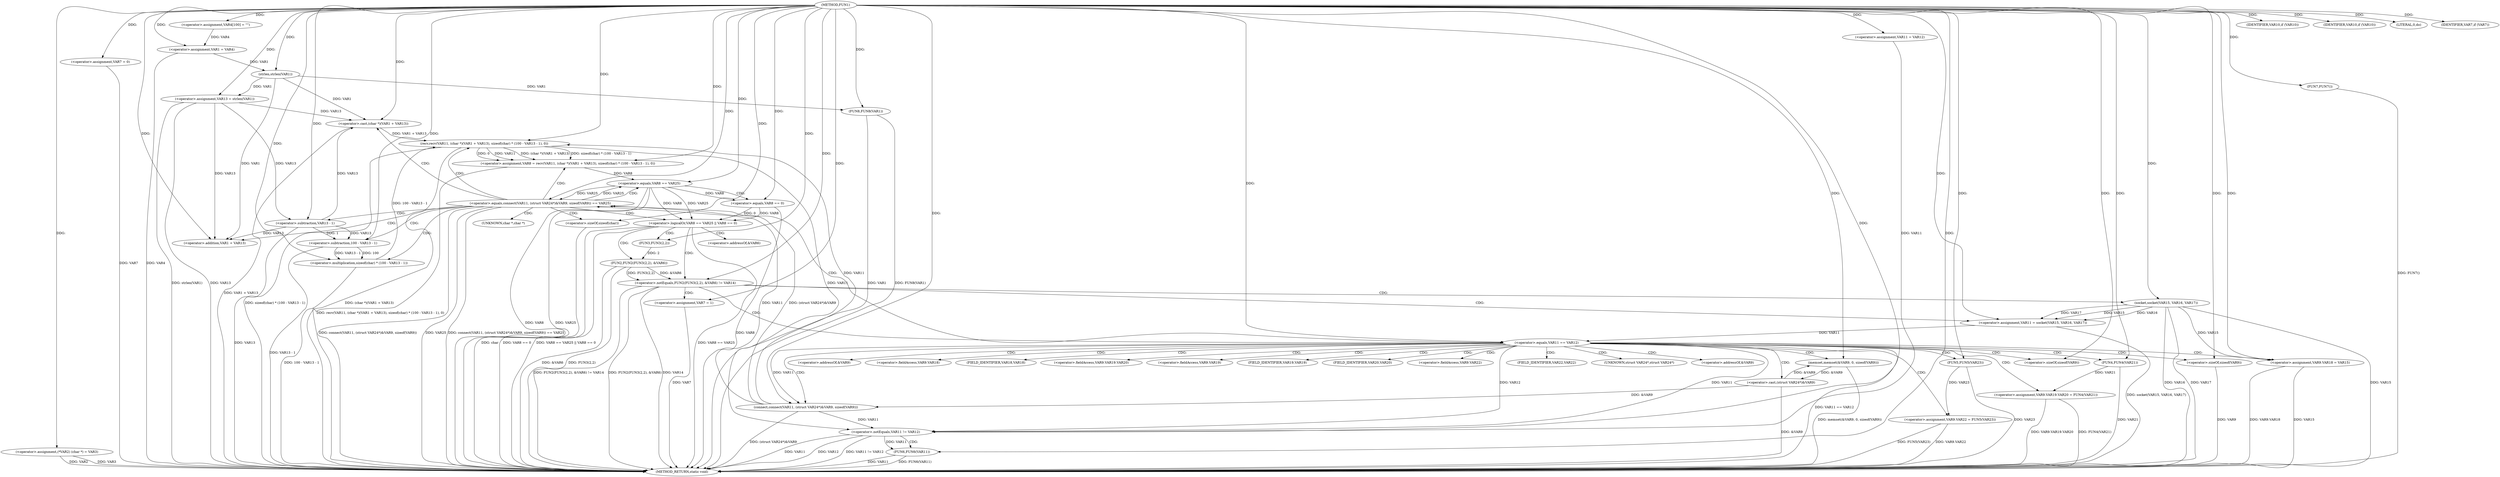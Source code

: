 digraph FUN1 {  
"1000100" [label = "(METHOD,FUN1)" ]
"1000246" [label = "(METHOD_RETURN,static void)" ]
"1000104" [label = "(<operator>.assignment,(*VAR2) (char *) = VAR3)" ]
"1000108" [label = "(<operator>.assignment,VAR4[100] = \"\")" ]
"1000111" [label = "(<operator>.assignment,VAR1 = VAR4)" ]
"1000117" [label = "(<operator>.assignment,VAR7 = 0)" ]
"1000124" [label = "(<operator>.assignment,VAR11 = VAR12)" ]
"1000128" [label = "(<operator>.assignment,VAR13 = strlen(VAR1))" ]
"1000130" [label = "(strlen,strlen(VAR1))" ]
"1000135" [label = "(<operator>.notEquals,FUN2(FUN3(2,2), &VAR6) != VAR14)" ]
"1000136" [label = "(FUN2,FUN2(FUN3(2,2), &VAR6))" ]
"1000137" [label = "(FUN3,FUN3(2,2))" ]
"1000145" [label = "(<operator>.assignment,VAR7 = 1)" ]
"1000148" [label = "(<operator>.assignment,VAR11 = socket(VAR15, VAR16, VAR17))" ]
"1000150" [label = "(socket,socket(VAR15, VAR16, VAR17))" ]
"1000155" [label = "(<operator>.equals,VAR11 == VAR12)" ]
"1000160" [label = "(memset,memset(&VAR9, 0, sizeof(VAR9)))" ]
"1000164" [label = "(<operator>.sizeOf,sizeof(VAR9))" ]
"1000166" [label = "(<operator>.assignment,VAR9.VAR18 = VAR15)" ]
"1000171" [label = "(<operator>.assignment,VAR9.VAR19.VAR20 = FUN4(VAR21))" ]
"1000177" [label = "(FUN4,FUN4(VAR21))" ]
"1000179" [label = "(<operator>.assignment,VAR9.VAR22 = FUN5(VAR23))" ]
"1000183" [label = "(FUN5,FUN5(VAR23))" ]
"1000186" [label = "(<operator>.equals,connect(VAR11, (struct VAR24*)&VAR9, sizeof(VAR9)) == VAR25)" ]
"1000187" [label = "(connect,connect(VAR11, (struct VAR24*)&VAR9, sizeof(VAR9)))" ]
"1000189" [label = "(<operator>.cast,(struct VAR24*)&VAR9)" ]
"1000193" [label = "(<operator>.sizeOf,sizeof(VAR9))" ]
"1000198" [label = "(<operator>.assignment,VAR8 = recv(VAR11, (char *)(VAR1 + VAR13), sizeof(char) * (100 - VAR13 - 1), 0))" ]
"1000200" [label = "(recv,recv(VAR11, (char *)(VAR1 + VAR13), sizeof(char) * (100 - VAR13 - 1), 0))" ]
"1000202" [label = "(<operator>.cast,(char *)(VAR1 + VAR13))" ]
"1000204" [label = "(<operator>.addition,VAR1 + VAR13)" ]
"1000207" [label = "(<operator>.multiplication,sizeof(char) * (100 - VAR13 - 1))" ]
"1000208" [label = "(<operator>.sizeOf,sizeof(char))" ]
"1000210" [label = "(<operator>.subtraction,100 - VAR13 - 1)" ]
"1000212" [label = "(<operator>.subtraction,VAR13 - 1)" ]
"1000217" [label = "(<operator>.logicalOr,VAR8 == VAR25 || VAR8 == 0)" ]
"1000218" [label = "(<operator>.equals,VAR8 == VAR25)" ]
"1000221" [label = "(<operator>.equals,VAR8 == 0)" ]
"1000227" [label = "(IDENTIFIER,VAR10,if (VAR10))" ]
"1000230" [label = "(IDENTIFIER,VAR10,if (VAR10))" ]
"1000232" [label = "(LITERAL,0,do)" ]
"1000234" [label = "(<operator>.notEquals,VAR11 != VAR12)" ]
"1000238" [label = "(FUN6,FUN6(VAR11))" ]
"1000241" [label = "(IDENTIFIER,VAR7,if (VAR7))" ]
"1000243" [label = "(FUN7,FUN7())" ]
"1000244" [label = "(FUN8,FUN8(VAR1))" ]
"1000140" [label = "(<operator>.addressOf,&VAR6)" ]
"1000161" [label = "(<operator>.addressOf,&VAR9)" ]
"1000167" [label = "(<operator>.fieldAccess,VAR9.VAR18)" ]
"1000169" [label = "(FIELD_IDENTIFIER,VAR18,VAR18)" ]
"1000172" [label = "(<operator>.fieldAccess,VAR9.VAR19.VAR20)" ]
"1000173" [label = "(<operator>.fieldAccess,VAR9.VAR19)" ]
"1000175" [label = "(FIELD_IDENTIFIER,VAR19,VAR19)" ]
"1000176" [label = "(FIELD_IDENTIFIER,VAR20,VAR20)" ]
"1000180" [label = "(<operator>.fieldAccess,VAR9.VAR22)" ]
"1000182" [label = "(FIELD_IDENTIFIER,VAR22,VAR22)" ]
"1000190" [label = "(UNKNOWN,struct VAR24*,struct VAR24*)" ]
"1000191" [label = "(<operator>.addressOf,&VAR9)" ]
"1000203" [label = "(UNKNOWN,char *,char *)" ]
  "1000234" -> "1000246"  [ label = "DDG: VAR11"] 
  "1000198" -> "1000246"  [ label = "DDG: recv(VAR11, (char *)(VAR1 + VAR13), sizeof(char) * (100 - VAR13 - 1), 0)"] 
  "1000117" -> "1000246"  [ label = "DDG: VAR7"] 
  "1000210" -> "1000246"  [ label = "DDG: VAR13 - 1"] 
  "1000244" -> "1000246"  [ label = "DDG: VAR1"] 
  "1000145" -> "1000246"  [ label = "DDG: VAR7"] 
  "1000177" -> "1000246"  [ label = "DDG: VAR21"] 
  "1000128" -> "1000246"  [ label = "DDG: strlen(VAR1)"] 
  "1000186" -> "1000246"  [ label = "DDG: connect(VAR11, (struct VAR24*)&VAR9, sizeof(VAR9)) == VAR25"] 
  "1000171" -> "1000246"  [ label = "DDG: VAR9.VAR19.VAR20"] 
  "1000186" -> "1000246"  [ label = "DDG: connect(VAR11, (struct VAR24*)&VAR9, sizeof(VAR9))"] 
  "1000135" -> "1000246"  [ label = "DDG: VAR14"] 
  "1000217" -> "1000246"  [ label = "DDG: VAR8 == 0"] 
  "1000193" -> "1000246"  [ label = "DDG: VAR9"] 
  "1000208" -> "1000246"  [ label = "DDG: char"] 
  "1000207" -> "1000246"  [ label = "DDG: 100 - VAR13 - 1"] 
  "1000234" -> "1000246"  [ label = "DDG: VAR12"] 
  "1000150" -> "1000246"  [ label = "DDG: VAR15"] 
  "1000238" -> "1000246"  [ label = "DDG: VAR11"] 
  "1000104" -> "1000246"  [ label = "DDG: VAR2"] 
  "1000218" -> "1000246"  [ label = "DDG: VAR8"] 
  "1000217" -> "1000246"  [ label = "DDG: VAR8 == VAR25 || VAR8 == 0"] 
  "1000238" -> "1000246"  [ label = "DDG: FUN6(VAR11)"] 
  "1000160" -> "1000246"  [ label = "DDG: memset(&VAR9, 0, sizeof(VAR9))"] 
  "1000187" -> "1000246"  [ label = "DDG: (struct VAR24*)&VAR9"] 
  "1000136" -> "1000246"  [ label = "DDG: &VAR6"] 
  "1000186" -> "1000246"  [ label = "DDG: VAR25"] 
  "1000183" -> "1000246"  [ label = "DDG: VAR23"] 
  "1000150" -> "1000246"  [ label = "DDG: VAR16"] 
  "1000128" -> "1000246"  [ label = "DDG: VAR13"] 
  "1000155" -> "1000246"  [ label = "DDG: VAR11 == VAR12"] 
  "1000166" -> "1000246"  [ label = "DDG: VAR9.VAR18"] 
  "1000189" -> "1000246"  [ label = "DDG: &VAR9"] 
  "1000217" -> "1000246"  [ label = "DDG: VAR8 == VAR25"] 
  "1000179" -> "1000246"  [ label = "DDG: VAR9.VAR22"] 
  "1000221" -> "1000246"  [ label = "DDG: VAR8"] 
  "1000200" -> "1000246"  [ label = "DDG: sizeof(char) * (100 - VAR13 - 1)"] 
  "1000150" -> "1000246"  [ label = "DDG: VAR17"] 
  "1000212" -> "1000246"  [ label = "DDG: VAR13"] 
  "1000135" -> "1000246"  [ label = "DDG: FUN2(FUN3(2,2), &VAR6) != VAR14"] 
  "1000111" -> "1000246"  [ label = "DDG: VAR4"] 
  "1000234" -> "1000246"  [ label = "DDG: VAR11 != VAR12"] 
  "1000135" -> "1000246"  [ label = "DDG: FUN2(FUN3(2,2), &VAR6)"] 
  "1000218" -> "1000246"  [ label = "DDG: VAR25"] 
  "1000171" -> "1000246"  [ label = "DDG: FUN4(VAR21)"] 
  "1000244" -> "1000246"  [ label = "DDG: FUN8(VAR1)"] 
  "1000166" -> "1000246"  [ label = "DDG: VAR15"] 
  "1000148" -> "1000246"  [ label = "DDG: socket(VAR15, VAR16, VAR17)"] 
  "1000179" -> "1000246"  [ label = "DDG: FUN5(VAR23)"] 
  "1000136" -> "1000246"  [ label = "DDG: FUN3(2,2)"] 
  "1000243" -> "1000246"  [ label = "DDG: FUN7()"] 
  "1000104" -> "1000246"  [ label = "DDG: VAR3"] 
  "1000200" -> "1000246"  [ label = "DDG: (char *)(VAR1 + VAR13)"] 
  "1000202" -> "1000246"  [ label = "DDG: VAR1 + VAR13"] 
  "1000100" -> "1000104"  [ label = "DDG: "] 
  "1000100" -> "1000108"  [ label = "DDG: "] 
  "1000108" -> "1000111"  [ label = "DDG: VAR4"] 
  "1000100" -> "1000111"  [ label = "DDG: "] 
  "1000100" -> "1000117"  [ label = "DDG: "] 
  "1000100" -> "1000124"  [ label = "DDG: "] 
  "1000130" -> "1000128"  [ label = "DDG: VAR1"] 
  "1000100" -> "1000128"  [ label = "DDG: "] 
  "1000111" -> "1000130"  [ label = "DDG: VAR1"] 
  "1000100" -> "1000130"  [ label = "DDG: "] 
  "1000136" -> "1000135"  [ label = "DDG: FUN3(2,2)"] 
  "1000136" -> "1000135"  [ label = "DDG: &VAR6"] 
  "1000137" -> "1000136"  [ label = "DDG: 2"] 
  "1000100" -> "1000137"  [ label = "DDG: "] 
  "1000100" -> "1000135"  [ label = "DDG: "] 
  "1000100" -> "1000145"  [ label = "DDG: "] 
  "1000150" -> "1000148"  [ label = "DDG: VAR15"] 
  "1000150" -> "1000148"  [ label = "DDG: VAR16"] 
  "1000150" -> "1000148"  [ label = "DDG: VAR17"] 
  "1000100" -> "1000148"  [ label = "DDG: "] 
  "1000100" -> "1000150"  [ label = "DDG: "] 
  "1000148" -> "1000155"  [ label = "DDG: VAR11"] 
  "1000100" -> "1000155"  [ label = "DDG: "] 
  "1000189" -> "1000160"  [ label = "DDG: &VAR9"] 
  "1000100" -> "1000160"  [ label = "DDG: "] 
  "1000100" -> "1000164"  [ label = "DDG: "] 
  "1000150" -> "1000166"  [ label = "DDG: VAR15"] 
  "1000100" -> "1000166"  [ label = "DDG: "] 
  "1000177" -> "1000171"  [ label = "DDG: VAR21"] 
  "1000100" -> "1000177"  [ label = "DDG: "] 
  "1000183" -> "1000179"  [ label = "DDG: VAR23"] 
  "1000100" -> "1000183"  [ label = "DDG: "] 
  "1000187" -> "1000186"  [ label = "DDG: VAR11"] 
  "1000187" -> "1000186"  [ label = "DDG: (struct VAR24*)&VAR9"] 
  "1000155" -> "1000187"  [ label = "DDG: VAR11"] 
  "1000100" -> "1000187"  [ label = "DDG: "] 
  "1000189" -> "1000187"  [ label = "DDG: &VAR9"] 
  "1000160" -> "1000189"  [ label = "DDG: &VAR9"] 
  "1000100" -> "1000193"  [ label = "DDG: "] 
  "1000218" -> "1000186"  [ label = "DDG: VAR25"] 
  "1000100" -> "1000186"  [ label = "DDG: "] 
  "1000200" -> "1000198"  [ label = "DDG: VAR11"] 
  "1000200" -> "1000198"  [ label = "DDG: (char *)(VAR1 + VAR13)"] 
  "1000200" -> "1000198"  [ label = "DDG: sizeof(char) * (100 - VAR13 - 1)"] 
  "1000200" -> "1000198"  [ label = "DDG: 0"] 
  "1000100" -> "1000198"  [ label = "DDG: "] 
  "1000187" -> "1000200"  [ label = "DDG: VAR11"] 
  "1000100" -> "1000200"  [ label = "DDG: "] 
  "1000202" -> "1000200"  [ label = "DDG: VAR1 + VAR13"] 
  "1000130" -> "1000202"  [ label = "DDG: VAR1"] 
  "1000100" -> "1000202"  [ label = "DDG: "] 
  "1000128" -> "1000202"  [ label = "DDG: VAR13"] 
  "1000212" -> "1000202"  [ label = "DDG: VAR13"] 
  "1000130" -> "1000204"  [ label = "DDG: VAR1"] 
  "1000100" -> "1000204"  [ label = "DDG: "] 
  "1000128" -> "1000204"  [ label = "DDG: VAR13"] 
  "1000212" -> "1000204"  [ label = "DDG: VAR13"] 
  "1000207" -> "1000200"  [ label = "DDG: 100 - VAR13 - 1"] 
  "1000100" -> "1000207"  [ label = "DDG: "] 
  "1000100" -> "1000208"  [ label = "DDG: "] 
  "1000210" -> "1000207"  [ label = "DDG: 100"] 
  "1000210" -> "1000207"  [ label = "DDG: VAR13 - 1"] 
  "1000100" -> "1000210"  [ label = "DDG: "] 
  "1000212" -> "1000210"  [ label = "DDG: VAR13"] 
  "1000212" -> "1000210"  [ label = "DDG: 1"] 
  "1000100" -> "1000212"  [ label = "DDG: "] 
  "1000128" -> "1000212"  [ label = "DDG: VAR13"] 
  "1000218" -> "1000217"  [ label = "DDG: VAR8"] 
  "1000218" -> "1000217"  [ label = "DDG: VAR25"] 
  "1000198" -> "1000218"  [ label = "DDG: VAR8"] 
  "1000100" -> "1000218"  [ label = "DDG: "] 
  "1000186" -> "1000218"  [ label = "DDG: VAR25"] 
  "1000221" -> "1000217"  [ label = "DDG: VAR8"] 
  "1000221" -> "1000217"  [ label = "DDG: 0"] 
  "1000218" -> "1000221"  [ label = "DDG: VAR8"] 
  "1000100" -> "1000221"  [ label = "DDG: "] 
  "1000100" -> "1000227"  [ label = "DDG: "] 
  "1000100" -> "1000230"  [ label = "DDG: "] 
  "1000100" -> "1000232"  [ label = "DDG: "] 
  "1000187" -> "1000234"  [ label = "DDG: VAR11"] 
  "1000155" -> "1000234"  [ label = "DDG: VAR11"] 
  "1000124" -> "1000234"  [ label = "DDG: VAR11"] 
  "1000200" -> "1000234"  [ label = "DDG: VAR11"] 
  "1000100" -> "1000234"  [ label = "DDG: "] 
  "1000155" -> "1000234"  [ label = "DDG: VAR12"] 
  "1000234" -> "1000238"  [ label = "DDG: VAR11"] 
  "1000100" -> "1000238"  [ label = "DDG: "] 
  "1000100" -> "1000241"  [ label = "DDG: "] 
  "1000100" -> "1000243"  [ label = "DDG: "] 
  "1000130" -> "1000244"  [ label = "DDG: VAR1"] 
  "1000100" -> "1000244"  [ label = "DDG: "] 
  "1000135" -> "1000150"  [ label = "CDG: "] 
  "1000135" -> "1000148"  [ label = "CDG: "] 
  "1000135" -> "1000155"  [ label = "CDG: "] 
  "1000135" -> "1000145"  [ label = "CDG: "] 
  "1000155" -> "1000164"  [ label = "CDG: "] 
  "1000155" -> "1000191"  [ label = "CDG: "] 
  "1000155" -> "1000161"  [ label = "CDG: "] 
  "1000155" -> "1000182"  [ label = "CDG: "] 
  "1000155" -> "1000186"  [ label = "CDG: "] 
  "1000155" -> "1000166"  [ label = "CDG: "] 
  "1000155" -> "1000180"  [ label = "CDG: "] 
  "1000155" -> "1000183"  [ label = "CDG: "] 
  "1000155" -> "1000172"  [ label = "CDG: "] 
  "1000155" -> "1000189"  [ label = "CDG: "] 
  "1000155" -> "1000169"  [ label = "CDG: "] 
  "1000155" -> "1000190"  [ label = "CDG: "] 
  "1000155" -> "1000167"  [ label = "CDG: "] 
  "1000155" -> "1000173"  [ label = "CDG: "] 
  "1000155" -> "1000175"  [ label = "CDG: "] 
  "1000155" -> "1000160"  [ label = "CDG: "] 
  "1000155" -> "1000171"  [ label = "CDG: "] 
  "1000155" -> "1000179"  [ label = "CDG: "] 
  "1000155" -> "1000193"  [ label = "CDG: "] 
  "1000155" -> "1000176"  [ label = "CDG: "] 
  "1000155" -> "1000177"  [ label = "CDG: "] 
  "1000155" -> "1000187"  [ label = "CDG: "] 
  "1000186" -> "1000200"  [ label = "CDG: "] 
  "1000186" -> "1000208"  [ label = "CDG: "] 
  "1000186" -> "1000212"  [ label = "CDG: "] 
  "1000186" -> "1000204"  [ label = "CDG: "] 
  "1000186" -> "1000210"  [ label = "CDG: "] 
  "1000186" -> "1000207"  [ label = "CDG: "] 
  "1000186" -> "1000203"  [ label = "CDG: "] 
  "1000186" -> "1000218"  [ label = "CDG: "] 
  "1000186" -> "1000202"  [ label = "CDG: "] 
  "1000186" -> "1000217"  [ label = "CDG: "] 
  "1000186" -> "1000198"  [ label = "CDG: "] 
  "1000217" -> "1000135"  [ label = "CDG: "] 
  "1000217" -> "1000136"  [ label = "CDG: "] 
  "1000217" -> "1000137"  [ label = "CDG: "] 
  "1000217" -> "1000140"  [ label = "CDG: "] 
  "1000218" -> "1000221"  [ label = "CDG: "] 
  "1000234" -> "1000238"  [ label = "CDG: "] 
}

